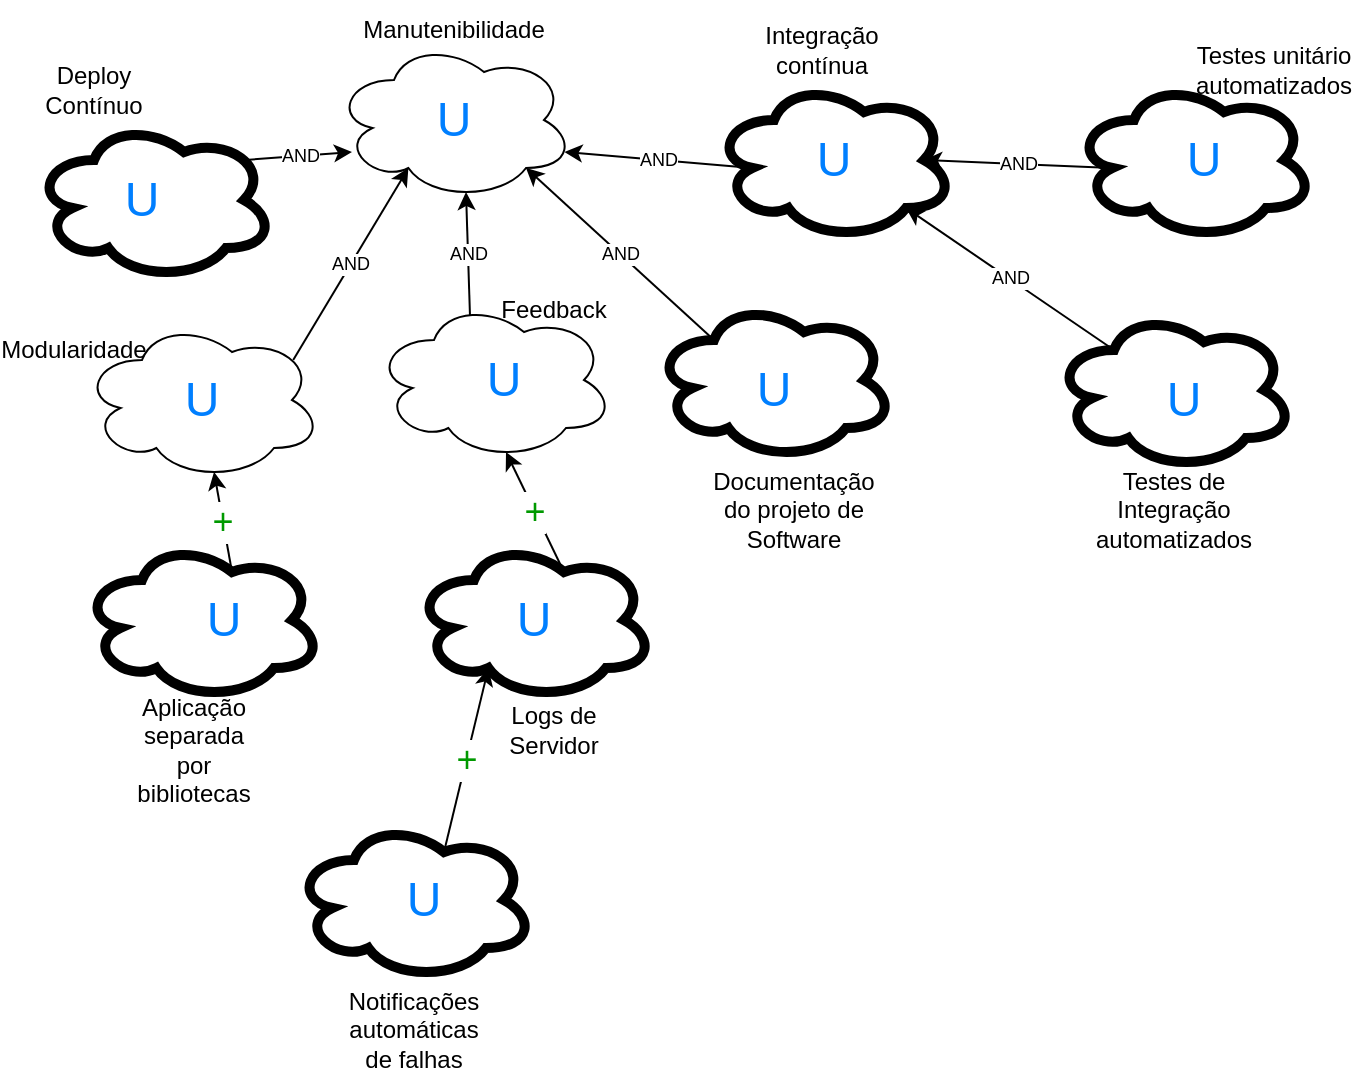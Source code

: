 <mxfile version="17.0.0" type="device"><diagram id="EEzhlv1to_ZJveJdKSL_" name="Page-1"><mxGraphModel dx="1108" dy="429" grid="1" gridSize="10" guides="1" tooltips="1" connect="1" arrows="1" fold="1" page="1" pageScale="1" pageWidth="827" pageHeight="1169" math="0" shadow="0"><root><mxCell id="0"/><mxCell id="1" parent="0"/><mxCell id="3R6YfTo7YGki53Neabji-7" value="" style="group" parent="1" vertex="1" connectable="0"><mxGeometry x="190" y="160" width="120" height="90" as="geometry"/></mxCell><mxCell id="3R6YfTo7YGki53Neabji-5" value="Feedback" style="text;html=1;strokeColor=none;fillColor=none;align=center;verticalAlign=middle;whiteSpace=wrap;rounded=0;" parent="3R6YfTo7YGki53Neabji-7" vertex="1"><mxGeometry x="60" width="60" height="30" as="geometry"/></mxCell><mxCell id="3R6YfTo7YGki53Neabji-6" value="" style="ellipse;shape=cloud;whiteSpace=wrap;html=1;imageBorder=none;" parent="3R6YfTo7YGki53Neabji-7" vertex="1"><mxGeometry y="10" width="120" height="80" as="geometry"/></mxCell><mxCell id="b8qnFcHAfNSfs6xXYomx-5" value="&lt;font style=&quot;font-size: 24px&quot; color=&quot;#007fff&quot;&gt;U&lt;br&gt;&lt;/font&gt;" style="text;html=1;strokeColor=none;fillColor=none;align=center;verticalAlign=middle;whiteSpace=wrap;rounded=0;labelBackgroundColor=none;fontSize=9;fontColor=#000000;" vertex="1" parent="3R6YfTo7YGki53Neabji-7"><mxGeometry x="50" y="40" width="30" height="20" as="geometry"/></mxCell><mxCell id="3R6YfTo7YGki53Neabji-10" value="" style="group" parent="1" vertex="1" connectable="0"><mxGeometry x="10" y="180" width="154" height="80" as="geometry"/></mxCell><mxCell id="3R6YfTo7YGki53Neabji-3" value="" style="ellipse;shape=cloud;whiteSpace=wrap;html=1;imageBorder=none;" parent="3R6YfTo7YGki53Neabji-10" vertex="1"><mxGeometry x="34" width="120" height="80" as="geometry"/></mxCell><mxCell id="3R6YfTo7YGki53Neabji-4" value="Modularidade" style="text;html=1;strokeColor=none;fillColor=none;align=center;verticalAlign=middle;whiteSpace=wrap;rounded=0;" parent="3R6YfTo7YGki53Neabji-10" vertex="1"><mxGeometry width="60" height="30" as="geometry"/></mxCell><mxCell id="b8qnFcHAfNSfs6xXYomx-4" value="&lt;font style=&quot;font-size: 24px&quot; color=&quot;#007fff&quot;&gt;U&lt;br&gt;&lt;/font&gt;" style="text;html=1;strokeColor=none;fillColor=none;align=center;verticalAlign=middle;whiteSpace=wrap;rounded=0;labelBackgroundColor=none;fontSize=9;fontColor=#000000;" vertex="1" parent="3R6YfTo7YGki53Neabji-10"><mxGeometry x="79" y="30" width="30" height="20" as="geometry"/></mxCell><mxCell id="3R6YfTo7YGki53Neabji-11" value="" style="group" parent="1" vertex="1" connectable="0"><mxGeometry x="170" y="20" width="120" height="100" as="geometry"/></mxCell><mxCell id="3R6YfTo7YGki53Neabji-1" value="" style="ellipse;shape=cloud;whiteSpace=wrap;html=1;imageBorder=none;" parent="3R6YfTo7YGki53Neabji-11" vertex="1"><mxGeometry y="20" width="120" height="80" as="geometry"/></mxCell><mxCell id="3R6YfTo7YGki53Neabji-2" value="Manutenibilidade" style="text;html=1;strokeColor=none;fillColor=none;align=center;verticalAlign=middle;whiteSpace=wrap;rounded=0;" parent="3R6YfTo7YGki53Neabji-11" vertex="1"><mxGeometry x="30" width="60" height="30" as="geometry"/></mxCell><mxCell id="b8qnFcHAfNSfs6xXYomx-10" value="&lt;font style=&quot;font-size: 24px&quot; color=&quot;#007fff&quot;&gt;U&lt;br&gt;&lt;/font&gt;" style="text;html=1;strokeColor=none;fillColor=none;align=center;verticalAlign=middle;whiteSpace=wrap;rounded=0;labelBackgroundColor=none;fontSize=9;fontColor=#000000;" vertex="1" parent="3R6YfTo7YGki53Neabji-11"><mxGeometry x="45" y="50" width="30" height="20" as="geometry"/></mxCell><mxCell id="3R6YfTo7YGki53Neabji-16" value="" style="ellipse;shape=cloud;whiteSpace=wrap;html=1;strokeColor=#000000;strokeWidth=5;" parent="1" vertex="1"><mxGeometry x="360" y="60" width="120" height="80" as="geometry"/></mxCell><mxCell id="3R6YfTo7YGki53Neabji-17" value="" style="group" parent="1" vertex="1" connectable="0"><mxGeometry x="330" y="140" width="120" height="150" as="geometry"/></mxCell><mxCell id="3R6YfTo7YGki53Neabji-15" value="" style="group" parent="3R6YfTo7YGki53Neabji-17" vertex="1" connectable="0"><mxGeometry width="120" height="110" as="geometry"/></mxCell><mxCell id="3R6YfTo7YGki53Neabji-14" value="" style="ellipse;shape=cloud;whiteSpace=wrap;html=1;strokeColor=#000000;strokeWidth=5;" parent="3R6YfTo7YGki53Neabji-15" vertex="1"><mxGeometry y="30" width="120" height="80" as="geometry"/></mxCell><mxCell id="b8qnFcHAfNSfs6xXYomx-6" value="&lt;font style=&quot;font-size: 24px&quot; color=&quot;#007fff&quot;&gt;U&lt;br&gt;&lt;/font&gt;" style="text;html=1;strokeColor=none;fillColor=none;align=center;verticalAlign=middle;whiteSpace=wrap;rounded=0;labelBackgroundColor=none;fontSize=9;fontColor=#000000;" vertex="1" parent="3R6YfTo7YGki53Neabji-15"><mxGeometry x="45" y="65" width="30" height="20" as="geometry"/></mxCell><mxCell id="3R6YfTo7YGki53Neabji-13" value="Documentação do projeto de Software" style="text;html=1;strokeColor=none;fillColor=none;align=center;verticalAlign=middle;whiteSpace=wrap;rounded=0;" parent="3R6YfTo7YGki53Neabji-17" vertex="1"><mxGeometry x="40" y="120" width="60" height="30" as="geometry"/></mxCell><mxCell id="3R6YfTo7YGki53Neabji-18" value="Integração contínua" style="text;html=1;strokeColor=none;fillColor=none;align=center;verticalAlign=middle;whiteSpace=wrap;rounded=0;" parent="1" vertex="1"><mxGeometry x="384" y="30" width="60" height="30" as="geometry"/></mxCell><mxCell id="3R6YfTo7YGki53Neabji-20" value="" style="ellipse;shape=cloud;whiteSpace=wrap;html=1;strokeColor=#000000;strokeWidth=5;" parent="1" vertex="1"><mxGeometry x="540" y="60" width="120" height="80" as="geometry"/></mxCell><mxCell id="3R6YfTo7YGki53Neabji-21" value="" style="ellipse;shape=cloud;whiteSpace=wrap;html=1;strokeColor=#000000;strokeWidth=5;" parent="1" vertex="1"><mxGeometry x="530" y="175" width="120" height="80" as="geometry"/></mxCell><mxCell id="3R6YfTo7YGki53Neabji-22" value="Testes de Integração automatizados" style="text;html=1;strokeColor=none;fillColor=none;align=center;verticalAlign=middle;whiteSpace=wrap;rounded=0;" parent="1" vertex="1"><mxGeometry x="560" y="260" width="60" height="30" as="geometry"/></mxCell><mxCell id="3R6YfTo7YGki53Neabji-23" value="Testes unitário automatizados" style="text;html=1;strokeColor=none;fillColor=none;align=center;verticalAlign=middle;whiteSpace=wrap;rounded=0;" parent="1" vertex="1"><mxGeometry x="610" y="40" width="60" height="30" as="geometry"/></mxCell><mxCell id="3R6YfTo7YGki53Neabji-24" value="" style="ellipse;shape=cloud;whiteSpace=wrap;html=1;strokeColor=#000000;strokeWidth=5;" parent="1" vertex="1"><mxGeometry x="210" y="290" width="120" height="80" as="geometry"/></mxCell><mxCell id="3R6YfTo7YGki53Neabji-25" value="Logs de Servidor" style="text;html=1;strokeColor=none;fillColor=none;align=center;verticalAlign=middle;whiteSpace=wrap;rounded=0;" parent="1" vertex="1"><mxGeometry x="250" y="370" width="60" height="30" as="geometry"/></mxCell><mxCell id="3R6YfTo7YGki53Neabji-26" value="" style="ellipse;shape=cloud;whiteSpace=wrap;html=1;strokeColor=#000000;strokeWidth=5;" parent="1" vertex="1"><mxGeometry x="44" y="290" width="120" height="80" as="geometry"/></mxCell><mxCell id="3R6YfTo7YGki53Neabji-27" value="Aplicação separada por bibliotecas" style="text;html=1;strokeColor=none;fillColor=none;align=center;verticalAlign=middle;whiteSpace=wrap;rounded=0;" parent="1" vertex="1"><mxGeometry x="70" y="380" width="60" height="30" as="geometry"/></mxCell><mxCell id="3R6YfTo7YGki53Neabji-28" value="" style="ellipse;shape=cloud;whiteSpace=wrap;html=1;strokeColor=#000000;strokeWidth=5;" parent="1" vertex="1"><mxGeometry x="150" y="430" width="120" height="80" as="geometry"/></mxCell><mxCell id="3R6YfTo7YGki53Neabji-29" value="Notificações automáticas de falhas" style="text;html=1;strokeColor=none;fillColor=none;align=center;verticalAlign=middle;whiteSpace=wrap;rounded=0;" parent="1" vertex="1"><mxGeometry x="180" y="520" width="60" height="30" as="geometry"/></mxCell><mxCell id="3R6YfTo7YGki53Neabji-31" value="" style="ellipse;shape=cloud;whiteSpace=wrap;html=1;strokeColor=#000000;strokeWidth=5;" parent="1" vertex="1"><mxGeometry x="20" y="80" width="120" height="80" as="geometry"/></mxCell><mxCell id="3R6YfTo7YGki53Neabji-32" value="Deploy Contínuo" style="text;html=1;strokeColor=none;fillColor=none;align=center;verticalAlign=middle;whiteSpace=wrap;rounded=0;" parent="1" vertex="1"><mxGeometry x="20" y="50" width="60" height="30" as="geometry"/></mxCell><mxCell id="3R6YfTo7YGki53Neabji-33" value="AND" style="endArrow=classic;html=1;rounded=0;fontSize=9;fontColor=#000000;entryX=0.8;entryY=0.8;entryDx=0;entryDy=0;entryPerimeter=0;exitX=0.25;exitY=0.25;exitDx=0;exitDy=0;exitPerimeter=0;" parent="1" source="3R6YfTo7YGki53Neabji-21" target="3R6YfTo7YGki53Neabji-16" edge="1"><mxGeometry relative="1" as="geometry"><mxPoint x="430" y="215" as="sourcePoint"/><mxPoint x="430" y="215" as="targetPoint"/></mxGeometry></mxCell><mxCell id="3R6YfTo7YGki53Neabji-34" value="AND" style="endArrow=classic;html=1;rounded=0;fontSize=9;fontColor=#000000;exitX=0.16;exitY=0.55;exitDx=0;exitDy=0;exitPerimeter=0;entryX=0.875;entryY=0.5;entryDx=0;entryDy=0;entryPerimeter=0;" parent="1" source="3R6YfTo7YGki53Neabji-20" target="3R6YfTo7YGki53Neabji-16" edge="1"><mxGeometry relative="1" as="geometry"><mxPoint x="440" y="100" as="sourcePoint"/><mxPoint x="440" y="100" as="targetPoint"/></mxGeometry></mxCell><mxCell id="3R6YfTo7YGki53Neabji-35" value="AND" style="endArrow=classic;html=1;rounded=0;fontSize=9;fontColor=#000000;exitX=0.16;exitY=0.55;exitDx=0;exitDy=0;exitPerimeter=0;entryX=0.96;entryY=0.7;entryDx=0;entryDy=0;entryPerimeter=0;" parent="1" source="3R6YfTo7YGki53Neabji-16" target="3R6YfTo7YGki53Neabji-1" edge="1"><mxGeometry relative="1" as="geometry"><mxPoint x="260" y="100" as="sourcePoint"/><mxPoint x="260" y="100" as="targetPoint"/></mxGeometry></mxCell><mxCell id="3R6YfTo7YGki53Neabji-36" value="AND" style="endArrow=classic;html=1;rounded=0;fontSize=9;fontColor=#000000;entryX=0.8;entryY=0.8;entryDx=0;entryDy=0;entryPerimeter=0;exitX=0.25;exitY=0.25;exitDx=0;exitDy=0;exitPerimeter=0;" parent="1" source="3R6YfTo7YGki53Neabji-14" target="3R6YfTo7YGki53Neabji-1" edge="1"><mxGeometry relative="1" as="geometry"><mxPoint x="60" y="-70" as="sourcePoint"/><mxPoint x="720" y="210" as="targetPoint"/></mxGeometry></mxCell><mxCell id="3R6YfTo7YGki53Neabji-37" value="AND" style="endArrow=classic;html=1;rounded=0;fontSize=9;fontColor=#000000;entryX=0.55;entryY=0.95;entryDx=0;entryDy=0;entryPerimeter=0;exitX=0.4;exitY=0.1;exitDx=0;exitDy=0;exitPerimeter=0;" parent="1" source="3R6YfTo7YGki53Neabji-6" target="3R6YfTo7YGki53Neabji-1" edge="1"><mxGeometry relative="1" as="geometry"><mxPoint x="60" y="-90" as="sourcePoint"/><mxPoint x="440" y="230" as="targetPoint"/></mxGeometry></mxCell><mxCell id="3R6YfTo7YGki53Neabji-38" value="AND" style="endArrow=classic;html=1;rounded=0;fontSize=9;fontColor=#000000;entryX=0.31;entryY=0.8;entryDx=0;entryDy=0;entryPerimeter=0;exitX=0.88;exitY=0.25;exitDx=0;exitDy=0;exitPerimeter=0;" parent="1" source="3R6YfTo7YGki53Neabji-3" target="3R6YfTo7YGki53Neabji-1" edge="1"><mxGeometry relative="1" as="geometry"><mxPoint x="154" y="40" as="sourcePoint"/><mxPoint x="274" y="400" as="targetPoint"/></mxGeometry></mxCell><mxCell id="3R6YfTo7YGki53Neabji-39" value="AND" style="endArrow=classic;html=1;rounded=0;fontSize=9;fontColor=#000000;entryX=0.075;entryY=0.7;entryDx=0;entryDy=0;entryPerimeter=0;exitX=0.88;exitY=0.25;exitDx=0;exitDy=0;exitPerimeter=0;" parent="1" source="3R6YfTo7YGki53Neabji-31" target="3R6YfTo7YGki53Neabji-1" edge="1"><mxGeometry relative="1" as="geometry"><mxPoint x="140" y="120" as="sourcePoint"/><mxPoint x="240" y="120" as="targetPoint"/></mxGeometry></mxCell><mxCell id="3R6YfTo7YGki53Neabji-40" value="&lt;font color=&quot;#009900&quot; style=&quot;font-size: 18px&quot;&gt;+&lt;/font&gt;" style="endArrow=classic;html=1;rounded=0;fontSize=9;fontColor=#000000;entryX=0.55;entryY=0.95;entryDx=0;entryDy=0;entryPerimeter=0;exitX=0.625;exitY=0.2;exitDx=0;exitDy=0;exitPerimeter=0;" parent="1" source="3R6YfTo7YGki53Neabji-26" target="3R6YfTo7YGki53Neabji-3" edge="1"><mxGeometry relative="1" as="geometry"><mxPoint x="104" y="190" as="sourcePoint"/><mxPoint x="104" y="190" as="targetPoint"/></mxGeometry></mxCell><mxCell id="3R6YfTo7YGki53Neabji-41" value="&lt;font color=&quot;#009900&quot; style=&quot;font-size: 18px&quot;&gt;+&lt;/font&gt;" style="endArrow=classic;html=1;rounded=0;fontSize=9;fontColor=#000000;entryX=0.31;entryY=0.8;entryDx=0;entryDy=0;entryPerimeter=0;exitX=0.625;exitY=0.2;exitDx=0;exitDy=0;exitPerimeter=0;" parent="1" source="3R6YfTo7YGki53Neabji-28" target="3R6YfTo7YGki53Neabji-24" edge="1"><mxGeometry relative="1" as="geometry"><mxPoint x="129" y="316" as="sourcePoint"/><mxPoint x="120" y="266" as="targetPoint"/></mxGeometry></mxCell><mxCell id="3R6YfTo7YGki53Neabji-43" value="&lt;font color=&quot;#009900&quot; style=&quot;font-size: 18px&quot;&gt;+&lt;/font&gt;" style="endArrow=classic;html=1;rounded=0;fontSize=9;fontColor=#000000;entryX=0.55;entryY=0.95;entryDx=0;entryDy=0;entryPerimeter=0;exitX=0.625;exitY=0.2;exitDx=0;exitDy=0;exitPerimeter=0;" parent="1" source="3R6YfTo7YGki53Neabji-24" target="3R6YfTo7YGki53Neabji-6" edge="1"><mxGeometry relative="1" as="geometry"><mxPoint x="235" y="456" as="sourcePoint"/><mxPoint x="257.2" y="364" as="targetPoint"/></mxGeometry></mxCell><mxCell id="b8qnFcHAfNSfs6xXYomx-1" value="&lt;font style=&quot;font-size: 24px&quot; color=&quot;#007fff&quot;&gt;U&lt;br&gt;&lt;/font&gt;" style="text;html=1;strokeColor=none;fillColor=none;align=center;verticalAlign=middle;whiteSpace=wrap;rounded=0;labelBackgroundColor=none;fontSize=9;fontColor=#000000;" vertex="1" parent="1"><mxGeometry x="200" y="460" width="30" height="20" as="geometry"/></mxCell><mxCell id="b8qnFcHAfNSfs6xXYomx-2" value="&lt;font style=&quot;font-size: 24px&quot; color=&quot;#007fff&quot;&gt;U&lt;br&gt;&lt;/font&gt;" style="text;html=1;strokeColor=none;fillColor=none;align=center;verticalAlign=middle;whiteSpace=wrap;rounded=0;labelBackgroundColor=none;fontSize=9;fontColor=#000000;" vertex="1" parent="1"><mxGeometry x="255" y="320" width="30" height="20" as="geometry"/></mxCell><mxCell id="b8qnFcHAfNSfs6xXYomx-3" value="&lt;font style=&quot;font-size: 24px&quot; color=&quot;#007fff&quot;&gt;U&lt;br&gt;&lt;/font&gt;" style="text;html=1;strokeColor=none;fillColor=none;align=center;verticalAlign=middle;whiteSpace=wrap;rounded=0;labelBackgroundColor=none;fontSize=9;fontColor=#000000;" vertex="1" parent="1"><mxGeometry x="100" y="320" width="30" height="20" as="geometry"/></mxCell><mxCell id="b8qnFcHAfNSfs6xXYomx-7" value="&lt;font style=&quot;font-size: 24px&quot; color=&quot;#007fff&quot;&gt;U&lt;br&gt;&lt;/font&gt;" style="text;html=1;strokeColor=none;fillColor=none;align=center;verticalAlign=middle;whiteSpace=wrap;rounded=0;labelBackgroundColor=none;fontSize=9;fontColor=#000000;" vertex="1" parent="1"><mxGeometry x="580" y="210" width="30" height="20" as="geometry"/></mxCell><mxCell id="b8qnFcHAfNSfs6xXYomx-8" value="&lt;font style=&quot;font-size: 24px&quot; color=&quot;#007fff&quot;&gt;U&lt;br&gt;&lt;/font&gt;" style="text;html=1;strokeColor=none;fillColor=none;align=center;verticalAlign=middle;whiteSpace=wrap;rounded=0;labelBackgroundColor=none;fontSize=9;fontColor=#000000;" vertex="1" parent="1"><mxGeometry x="405" y="90" width="30" height="20" as="geometry"/></mxCell><mxCell id="b8qnFcHAfNSfs6xXYomx-9" value="&lt;font style=&quot;font-size: 24px&quot; color=&quot;#007fff&quot;&gt;U&lt;br&gt;&lt;/font&gt;" style="text;html=1;strokeColor=none;fillColor=none;align=center;verticalAlign=middle;whiteSpace=wrap;rounded=0;labelBackgroundColor=none;fontSize=9;fontColor=#000000;" vertex="1" parent="1"><mxGeometry x="590" y="90" width="30" height="20" as="geometry"/></mxCell><mxCell id="b8qnFcHAfNSfs6xXYomx-11" value="&lt;font style=&quot;font-size: 24px&quot; color=&quot;#007fff&quot;&gt;U&lt;br&gt;&lt;/font&gt;" style="text;html=1;strokeColor=none;fillColor=none;align=center;verticalAlign=middle;whiteSpace=wrap;rounded=0;labelBackgroundColor=none;fontSize=9;fontColor=#000000;" vertex="1" parent="1"><mxGeometry x="59" y="110" width="30" height="20" as="geometry"/></mxCell></root></mxGraphModel></diagram></mxfile>